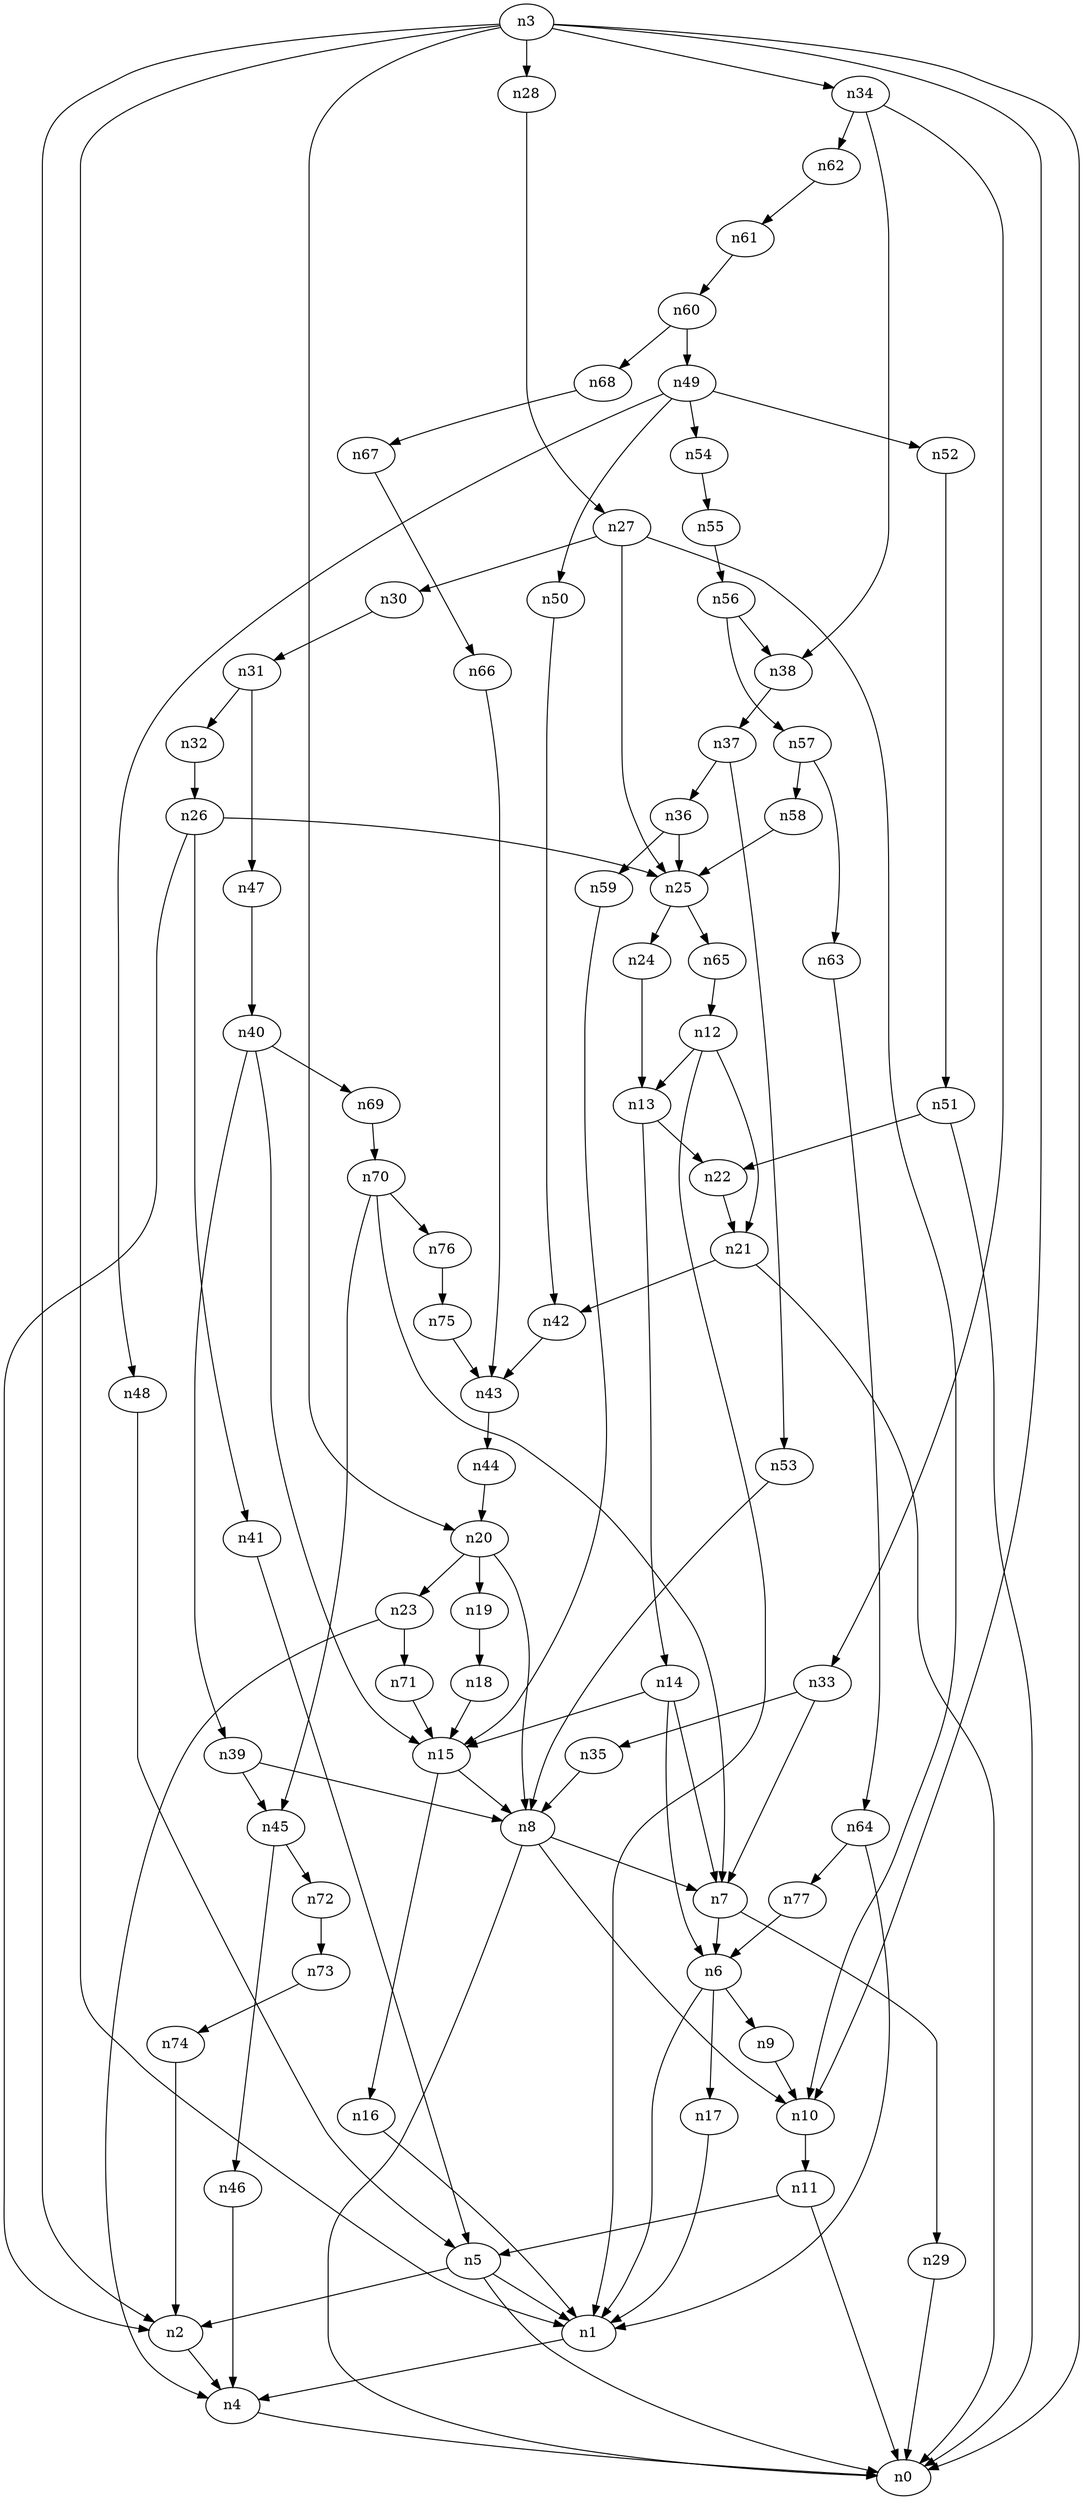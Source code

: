 digraph G {
	n1 -> n4	 [_graphml_id=e4];
	n2 -> n4	 [_graphml_id=e7];
	n3 -> n0	 [_graphml_id=e0];
	n3 -> n1	 [_graphml_id=e3];
	n3 -> n2	 [_graphml_id=e6];
	n3 -> n10	 [_graphml_id=e18];
	n3 -> n20	 [_graphml_id=e66];
	n3 -> n28	 [_graphml_id=e44];
	n3 -> n34	 [_graphml_id=e54];
	n4 -> n0	 [_graphml_id=e1];
	n5 -> n0	 [_graphml_id=e2];
	n5 -> n1	 [_graphml_id=e5];
	n5 -> n2	 [_graphml_id=e8];
	n6 -> n1	 [_graphml_id=e9];
	n6 -> n9	 [_graphml_id=e13];
	n6 -> n17	 [_graphml_id=e27];
	n7 -> n6	 [_graphml_id=e10];
	n7 -> n29	 [_graphml_id=e45];
	n8 -> n0	 [_graphml_id=e12];
	n8 -> n7	 [_graphml_id=e11];
	n8 -> n10	 [_graphml_id=e15];
	n9 -> n10	 [_graphml_id=e14];
	n10 -> n11	 [_graphml_id=e106];
	n11 -> n0	 [_graphml_id=e17];
	n11 -> n5	 [_graphml_id=e16];
	n12 -> n1	 [_graphml_id=e19];
	n12 -> n13	 [_graphml_id=e20];
	n12 -> n21	 [_graphml_id=e47];
	n13 -> n14	 [_graphml_id=e21];
	n13 -> n22	 [_graphml_id=e35];
	n14 -> n6	 [_graphml_id=e22];
	n14 -> n7	 [_graphml_id=e28];
	n14 -> n15	 [_graphml_id=e76];
	n15 -> n8	 [_graphml_id=e23];
	n15 -> n16	 [_graphml_id=e24];
	n16 -> n1	 [_graphml_id=e25];
	n17 -> n1	 [_graphml_id=e26];
	n18 -> n15	 [_graphml_id=e29];
	n19 -> n18	 [_graphml_id=e30];
	n20 -> n8	 [_graphml_id=e32];
	n20 -> n19	 [_graphml_id=e31];
	n20 -> n23	 [_graphml_id=e36];
	n21 -> n0	 [_graphml_id=e33];
	n21 -> n42	 [_graphml_id=e67];
	n22 -> n21	 [_graphml_id=e34];
	n23 -> n4	 [_graphml_id=e37];
	n23 -> n71	 [_graphml_id=e115];
	n24 -> n13	 [_graphml_id=e38];
	n25 -> n24	 [_graphml_id=e39];
	n25 -> n65	 [_graphml_id=e105];
	n26 -> n2	 [_graphml_id=e41];
	n26 -> n25	 [_graphml_id=e40];
	n26 -> n41	 [_graphml_id=e65];
	n27 -> n10	 [_graphml_id=e96];
	n27 -> n25	 [_graphml_id=e42];
	n27 -> n30	 [_graphml_id=e48];
	n28 -> n27	 [_graphml_id=e43];
	n29 -> n0	 [_graphml_id=e46];
	n30 -> n31	 [_graphml_id=e49];
	n31 -> n32	 [_graphml_id=e50];
	n31 -> n47	 [_graphml_id=e75];
	n32 -> n26	 [_graphml_id=e51];
	n33 -> n7	 [_graphml_id=e52];
	n33 -> n35	 [_graphml_id=e56];
	n34 -> n33	 [_graphml_id=e53];
	n34 -> n38	 [_graphml_id=e60];
	n34 -> n62	 [_graphml_id=e100];
	n35 -> n8	 [_graphml_id=e55];
	n36 -> n25	 [_graphml_id=e57];
	n36 -> n59	 [_graphml_id=e95];
	n37 -> n36	 [_graphml_id=e58];
	n37 -> n53	 [_graphml_id=e85];
	n38 -> n37	 [_graphml_id=e59];
	n39 -> n8	 [_graphml_id=e61];
	n39 -> n45	 [_graphml_id=e71];
	n40 -> n15	 [_graphml_id=e63];
	n40 -> n39	 [_graphml_id=e62];
	n40 -> n69	 [_graphml_id=e111];
	n41 -> n5	 [_graphml_id=e64];
	n42 -> n43	 [_graphml_id=e68];
	n43 -> n44	 [_graphml_id=e69];
	n44 -> n20	 [_graphml_id=e70];
	n45 -> n46	 [_graphml_id=e72];
	n45 -> n72	 [_graphml_id=e117];
	n46 -> n4	 [_graphml_id=e73];
	n47 -> n40	 [_graphml_id=e74];
	n48 -> n5	 [_graphml_id=e77];
	n49 -> n48	 [_graphml_id=e78];
	n49 -> n50	 [_graphml_id=e79];
	n49 -> n52	 [_graphml_id=e83];
	n49 -> n54	 [_graphml_id=e87];
	n50 -> n42	 [_graphml_id=e80];
	n51 -> n0	 [_graphml_id=e86];
	n51 -> n22	 [_graphml_id=e81];
	n52 -> n51	 [_graphml_id=e82];
	n53 -> n8	 [_graphml_id=e84];
	n54 -> n55	 [_graphml_id=e88];
	n55 -> n56	 [_graphml_id=e89];
	n56 -> n38	 [_graphml_id=e90];
	n56 -> n57	 [_graphml_id=e91];
	n57 -> n58	 [_graphml_id=e92];
	n57 -> n63	 [_graphml_id=e101];
	n58 -> n25	 [_graphml_id=e93];
	n59 -> n15	 [_graphml_id=e94];
	n60 -> n49	 [_graphml_id=e97];
	n60 -> n68	 [_graphml_id=e110];
	n61 -> n60	 [_graphml_id=e98];
	n62 -> n61	 [_graphml_id=e99];
	n63 -> n64	 [_graphml_id=e102];
	n64 -> n1	 [_graphml_id=e103];
	n64 -> n77	 [_graphml_id=e125];
	n65 -> n12	 [_graphml_id=e104];
	n66 -> n43	 [_graphml_id=e107];
	n67 -> n66	 [_graphml_id=e108];
	n68 -> n67	 [_graphml_id=e109];
	n69 -> n70	 [_graphml_id=e112];
	n70 -> n7	 [_graphml_id=e116];
	n70 -> n45	 [_graphml_id=e113];
	n70 -> n76	 [_graphml_id=e123];
	n71 -> n15	 [_graphml_id=e114];
	n72 -> n73	 [_graphml_id=e118];
	n73 -> n74	 [_graphml_id=e119];
	n74 -> n2	 [_graphml_id=e120];
	n75 -> n43	 [_graphml_id=e121];
	n76 -> n75	 [_graphml_id=e122];
	n77 -> n6	 [_graphml_id=e124];
}
